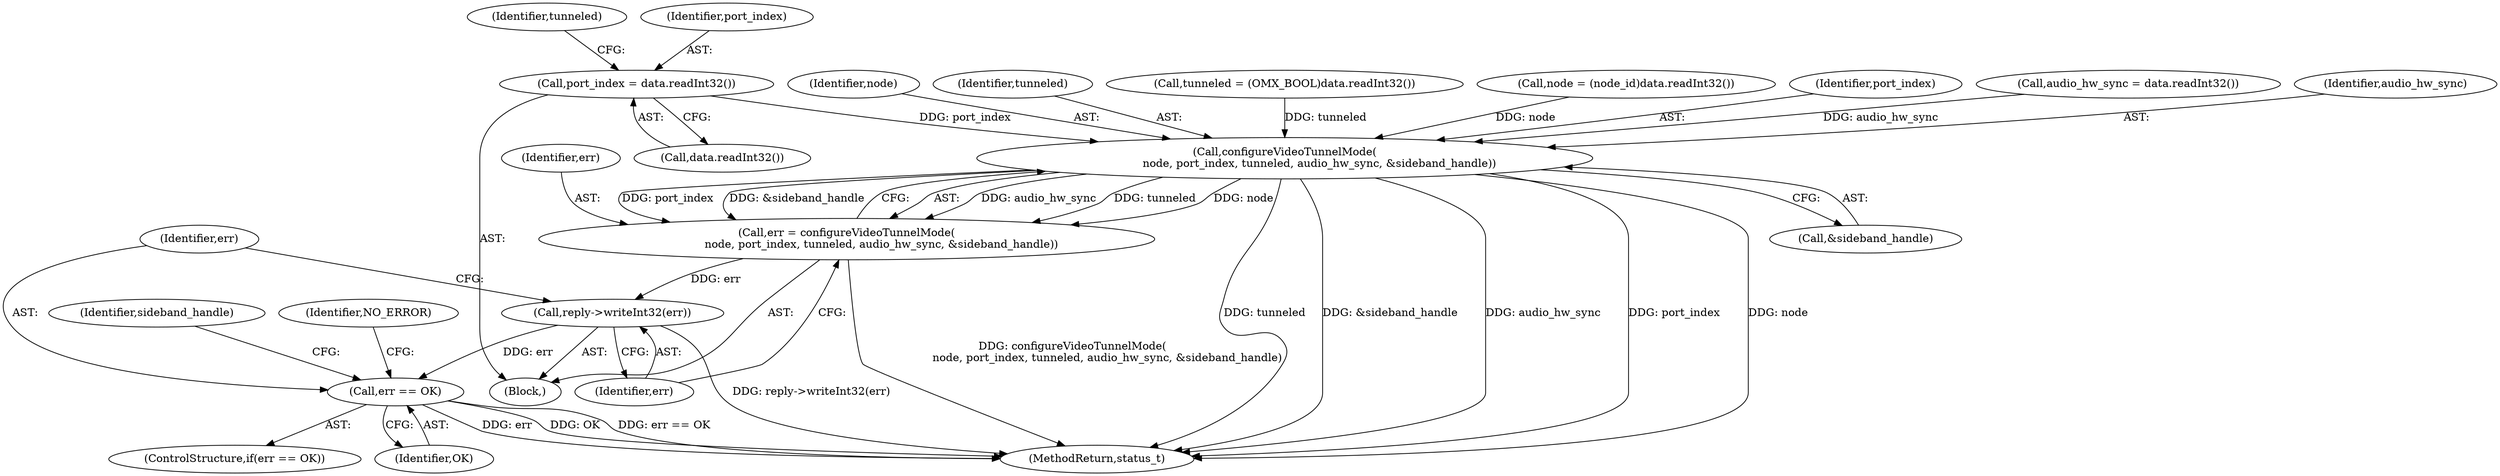 digraph "0_Android_8d87321b704cb3f88e8cae668937d001fd63d5e3@API" {
"1000898" [label="(Call,port_index = data.readInt32())"];
"1000918" [label="(Call,configureVideoTunnelMode(\n                    node, port_index, tunneled, audio_hw_sync, &sideband_handle))"];
"1000916" [label="(Call,err = configureVideoTunnelMode(\n                    node, port_index, tunneled, audio_hw_sync, &sideband_handle))"];
"1000925" [label="(Call,reply->writeInt32(err))"];
"1000928" [label="(Call,err == OK)"];
"1001207" [label="(MethodReturn,status_t)"];
"1000918" [label="(Call,configureVideoTunnelMode(\n                    node, port_index, tunneled, audio_hw_sync, &sideband_handle))"];
"1000935" [label="(Identifier,NO_ERROR)"];
"1000928" [label="(Call,err == OK)"];
"1000925" [label="(Call,reply->writeInt32(err))"];
"1000921" [label="(Identifier,tunneled)"];
"1000898" [label="(Call,port_index = data.readInt32())"];
"1000900" [label="(Call,data.readInt32())"];
"1000902" [label="(Call,tunneled = (OMX_BOOL)data.readInt32())"];
"1000886" [label="(Block,)"];
"1000930" [label="(Identifier,OK)"];
"1000929" [label="(Identifier,err)"];
"1000926" [label="(Identifier,err)"];
"1000903" [label="(Identifier,tunneled)"];
"1000892" [label="(Call,node = (node_id)data.readInt32())"];
"1000916" [label="(Call,err = configureVideoTunnelMode(\n                    node, port_index, tunneled, audio_hw_sync, &sideband_handle))"];
"1000920" [label="(Identifier,port_index)"];
"1000917" [label="(Identifier,err)"];
"1000908" [label="(Call,audio_hw_sync = data.readInt32())"];
"1000933" [label="(Identifier,sideband_handle)"];
"1000899" [label="(Identifier,port_index)"];
"1000923" [label="(Call,&sideband_handle)"];
"1000922" [label="(Identifier,audio_hw_sync)"];
"1000927" [label="(ControlStructure,if(err == OK))"];
"1000919" [label="(Identifier,node)"];
"1000898" -> "1000886"  [label="AST: "];
"1000898" -> "1000900"  [label="CFG: "];
"1000899" -> "1000898"  [label="AST: "];
"1000900" -> "1000898"  [label="AST: "];
"1000903" -> "1000898"  [label="CFG: "];
"1000898" -> "1000918"  [label="DDG: port_index"];
"1000918" -> "1000916"  [label="AST: "];
"1000918" -> "1000923"  [label="CFG: "];
"1000919" -> "1000918"  [label="AST: "];
"1000920" -> "1000918"  [label="AST: "];
"1000921" -> "1000918"  [label="AST: "];
"1000922" -> "1000918"  [label="AST: "];
"1000923" -> "1000918"  [label="AST: "];
"1000916" -> "1000918"  [label="CFG: "];
"1000918" -> "1001207"  [label="DDG: port_index"];
"1000918" -> "1001207"  [label="DDG: node"];
"1000918" -> "1001207"  [label="DDG: tunneled"];
"1000918" -> "1001207"  [label="DDG: &sideband_handle"];
"1000918" -> "1001207"  [label="DDG: audio_hw_sync"];
"1000918" -> "1000916"  [label="DDG: audio_hw_sync"];
"1000918" -> "1000916"  [label="DDG: tunneled"];
"1000918" -> "1000916"  [label="DDG: node"];
"1000918" -> "1000916"  [label="DDG: port_index"];
"1000918" -> "1000916"  [label="DDG: &sideband_handle"];
"1000892" -> "1000918"  [label="DDG: node"];
"1000902" -> "1000918"  [label="DDG: tunneled"];
"1000908" -> "1000918"  [label="DDG: audio_hw_sync"];
"1000916" -> "1000886"  [label="AST: "];
"1000917" -> "1000916"  [label="AST: "];
"1000926" -> "1000916"  [label="CFG: "];
"1000916" -> "1001207"  [label="DDG: configureVideoTunnelMode(\n                    node, port_index, tunneled, audio_hw_sync, &sideband_handle)"];
"1000916" -> "1000925"  [label="DDG: err"];
"1000925" -> "1000886"  [label="AST: "];
"1000925" -> "1000926"  [label="CFG: "];
"1000926" -> "1000925"  [label="AST: "];
"1000929" -> "1000925"  [label="CFG: "];
"1000925" -> "1001207"  [label="DDG: reply->writeInt32(err)"];
"1000925" -> "1000928"  [label="DDG: err"];
"1000928" -> "1000927"  [label="AST: "];
"1000928" -> "1000930"  [label="CFG: "];
"1000929" -> "1000928"  [label="AST: "];
"1000930" -> "1000928"  [label="AST: "];
"1000933" -> "1000928"  [label="CFG: "];
"1000935" -> "1000928"  [label="CFG: "];
"1000928" -> "1001207"  [label="DDG: err"];
"1000928" -> "1001207"  [label="DDG: OK"];
"1000928" -> "1001207"  [label="DDG: err == OK"];
}
